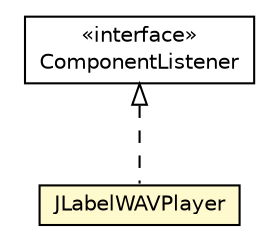 #!/usr/local/bin/dot
#
# Class diagram 
# Generated by UMLGraph version R5_6-24-gf6e263 (http://www.umlgraph.org/)
#

digraph G {
	edge [fontname="Helvetica",fontsize=10,labelfontname="Helvetica",labelfontsize=10];
	node [fontname="Helvetica",fontsize=10,shape=plaintext];
	nodesep=0.25;
	ranksep=0.5;
	// org.universAAL.ui.handler.gui.swing.model.FormControl.swingModel.JLabelWAVPlayer
	c4885598 [label=<<table title="org.universAAL.ui.handler.gui.swing.model.FormControl.swingModel.JLabelWAVPlayer" border="0" cellborder="1" cellspacing="0" cellpadding="2" port="p" bgcolor="lemonChiffon" href="./JLabelWAVPlayer.html">
		<tr><td><table border="0" cellspacing="0" cellpadding="1">
<tr><td align="center" balign="center"> JLabelWAVPlayer </td></tr>
		</table></td></tr>
		</table>>, URL="./JLabelWAVPlayer.html", fontname="Helvetica", fontcolor="black", fontsize=10.0];
	//org.universAAL.ui.handler.gui.swing.model.FormControl.swingModel.JLabelWAVPlayer implements java.awt.event.ComponentListener
	c4886220:p -> c4885598:p [dir=back,arrowtail=empty,style=dashed];
	// java.awt.event.ComponentListener
	c4886220 [label=<<table title="java.awt.event.ComponentListener" border="0" cellborder="1" cellspacing="0" cellpadding="2" port="p" href="http://java.sun.com/j2se/1.4.2/docs/api/java/awt/event/ComponentListener.html">
		<tr><td><table border="0" cellspacing="0" cellpadding="1">
<tr><td align="center" balign="center"> &#171;interface&#187; </td></tr>
<tr><td align="center" balign="center"> ComponentListener </td></tr>
		</table></td></tr>
		</table>>, URL="http://java.sun.com/j2se/1.4.2/docs/api/java/awt/event/ComponentListener.html", fontname="Helvetica", fontcolor="black", fontsize=10.0];
}

